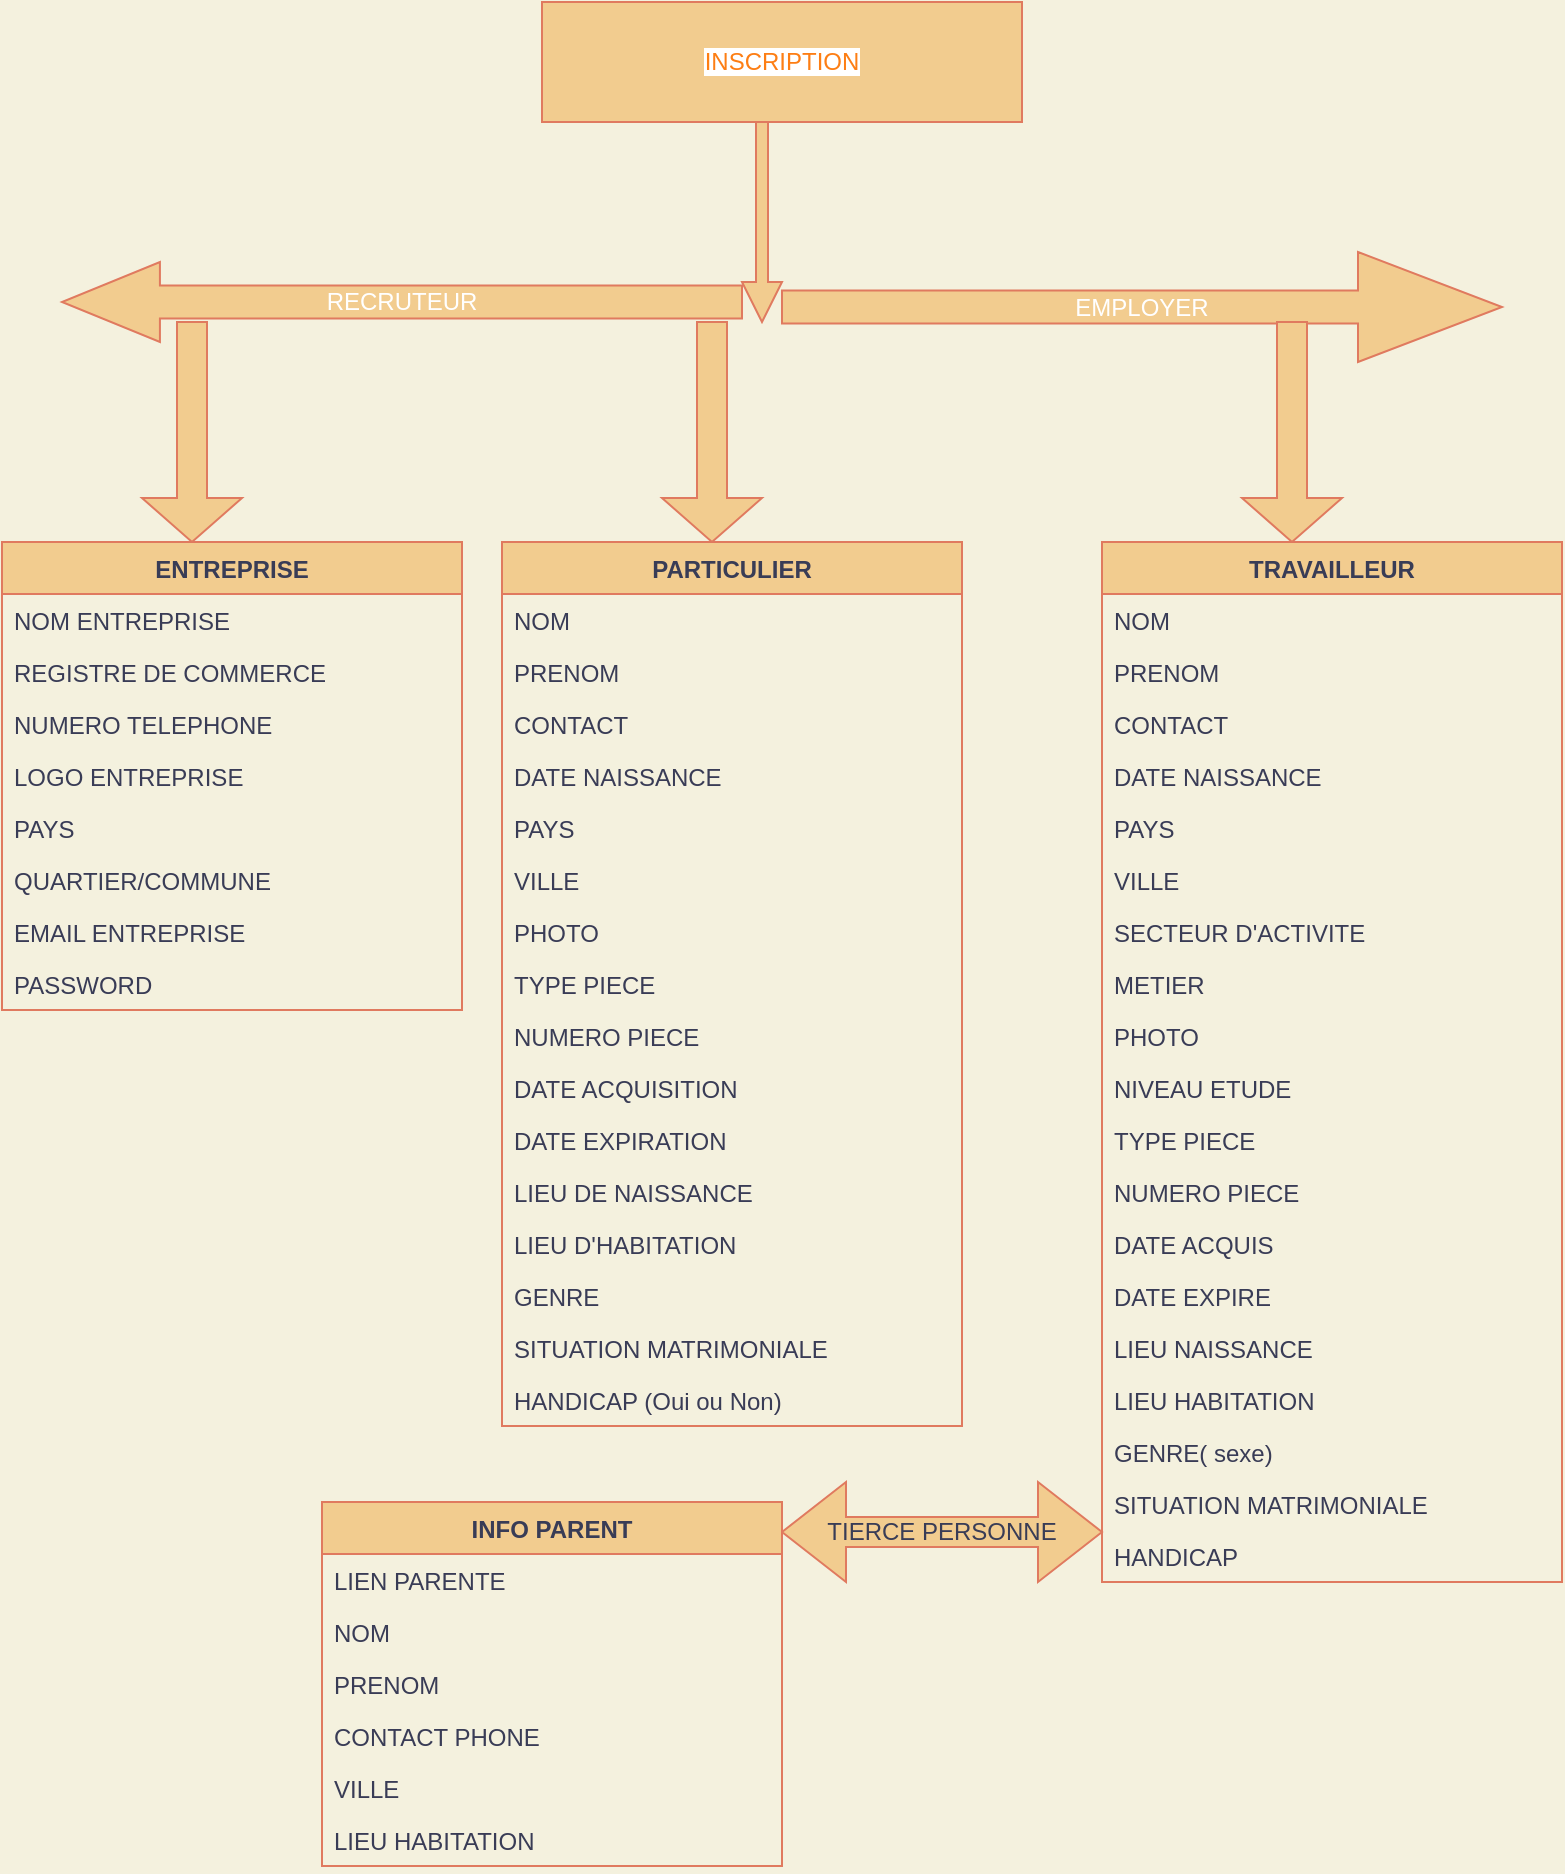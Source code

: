<mxfile version="15.4.0" type="github">
  <diagram id="VK9HpViJWBIS-n7L-eVx" name="Page-1">
    <mxGraphModel dx="1278" dy="546" grid="1" gridSize="10" guides="1" tooltips="1" connect="1" arrows="1" fold="1" page="1" pageScale="1" pageWidth="827" pageHeight="1169" background="#F4F1DE" math="0" shadow="0">
      <root>
        <mxCell id="0" />
        <mxCell id="1" parent="0" />
        <mxCell id="k6bKdK0Z1SNqEurg4iVA-3" value="&lt;span style=&quot;background-color: rgb(255 , 255 , 255)&quot;&gt;&lt;font color=&quot;#fd7e14&quot;&gt;INSCRIPTION&lt;/font&gt;&lt;/span&gt;" style="rounded=0;whiteSpace=wrap;html=1;fillColor=#F2CC8F;strokeColor=#E07A5F;fontColor=#393C56;" parent="1" vertex="1">
          <mxGeometry x="280" y="30" width="240" height="60" as="geometry" />
        </mxCell>
        <mxCell id="k6bKdK0Z1SNqEurg4iVA-5" value="" style="shape=singleArrow;direction=south;whiteSpace=wrap;html=1;fillColor=#F2CC8F;strokeColor=#E07A5F;fontColor=#393C56;" parent="1" vertex="1">
          <mxGeometry x="380" y="90" width="20" height="100" as="geometry" />
        </mxCell>
        <mxCell id="k6bKdK0Z1SNqEurg4iVA-6" value="&lt;font color=&quot;#ffffff&quot;&gt;RECRUTEUR&lt;/font&gt;" style="shape=singleArrow;direction=west;whiteSpace=wrap;html=1;arrowWidth=0.413;arrowSize=0.144;strokeColor=#E07A5F;fillColor=#F2CC8F;fontColor=#393C56;" parent="1" vertex="1">
          <mxGeometry x="40" y="160" width="340" height="40" as="geometry" />
        </mxCell>
        <mxCell id="k6bKdK0Z1SNqEurg4iVA-7" value="&lt;font color=&quot;#ffffff&quot;&gt;EMPLOYER&lt;/font&gt;" style="shape=singleArrow;whiteSpace=wrap;html=1;fillColor=#F2CC8F;strokeColor=#E07A5F;fontColor=#393C56;" parent="1" vertex="1">
          <mxGeometry x="400" y="155" width="360" height="55" as="geometry" />
        </mxCell>
        <mxCell id="k6bKdK0Z1SNqEurg4iVA-12" value="" style="shape=singleArrow;direction=south;whiteSpace=wrap;html=1;fillColor=#F2CC8F;strokeColor=#E07A5F;fontColor=#393C56;" parent="1" vertex="1">
          <mxGeometry x="80" y="190" width="50" height="110" as="geometry" />
        </mxCell>
        <mxCell id="k6bKdK0Z1SNqEurg4iVA-14" value="" style="shape=singleArrow;direction=south;whiteSpace=wrap;html=1;fillColor=#F2CC8F;strokeColor=#E07A5F;fontColor=#393C56;" parent="1" vertex="1">
          <mxGeometry x="340" y="190" width="50" height="110" as="geometry" />
        </mxCell>
        <mxCell id="k6bKdK0Z1SNqEurg4iVA-27" value="" style="shape=singleArrow;direction=south;whiteSpace=wrap;html=1;fillColor=#F2CC8F;strokeColor=#E07A5F;fontColor=#393C56;" parent="1" vertex="1">
          <mxGeometry x="630" y="190" width="50" height="110" as="geometry" />
        </mxCell>
        <mxCell id="k6bKdK0Z1SNqEurg4iVA-31" value="ENTREPRISE" style="swimlane;fontStyle=1;align=center;verticalAlign=top;childLayout=stackLayout;horizontal=1;startSize=26;horizontalStack=0;resizeParent=1;resizeParentMax=0;resizeLast=0;collapsible=1;marginBottom=0;strokeColor=#E07A5F;fillColor=#F2CC8F;fontColor=#393C56;" parent="1" vertex="1">
          <mxGeometry x="10" y="300" width="230" height="234" as="geometry" />
        </mxCell>
        <mxCell id="k6bKdK0Z1SNqEurg4iVA-32" value="NOM ENTREPRISE" style="text;strokeColor=none;fillColor=none;align=left;verticalAlign=top;spacingLeft=4;spacingRight=4;overflow=hidden;rotatable=0;points=[[0,0.5],[1,0.5]];portConstraint=eastwest;fontColor=#393C56;" parent="k6bKdK0Z1SNqEurg4iVA-31" vertex="1">
          <mxGeometry y="26" width="230" height="26" as="geometry" />
        </mxCell>
        <mxCell id="k6bKdK0Z1SNqEurg4iVA-34" value="REGISTRE DE COMMERCE" style="text;strokeColor=none;fillColor=none;align=left;verticalAlign=top;spacingLeft=4;spacingRight=4;overflow=hidden;rotatable=0;points=[[0,0.5],[1,0.5]];portConstraint=eastwest;fontColor=#393C56;" parent="k6bKdK0Z1SNqEurg4iVA-31" vertex="1">
          <mxGeometry y="52" width="230" height="26" as="geometry" />
        </mxCell>
        <mxCell id="qMEd5H37DqCKSyQGDksq-1" value="NUMERO TELEPHONE" style="text;strokeColor=none;fillColor=none;align=left;verticalAlign=top;spacingLeft=4;spacingRight=4;overflow=hidden;rotatable=0;points=[[0,0.5],[1,0.5]];portConstraint=eastwest;fontColor=#393C56;" parent="k6bKdK0Z1SNqEurg4iVA-31" vertex="1">
          <mxGeometry y="78" width="230" height="26" as="geometry" />
        </mxCell>
        <mxCell id="k6bKdK0Z1SNqEurg4iVA-35" value="LOGO ENTREPRISE" style="text;strokeColor=none;fillColor=none;align=left;verticalAlign=top;spacingLeft=4;spacingRight=4;overflow=hidden;rotatable=0;points=[[0,0.5],[1,0.5]];portConstraint=eastwest;fontColor=#393C56;" parent="k6bKdK0Z1SNqEurg4iVA-31" vertex="1">
          <mxGeometry y="104" width="230" height="26" as="geometry" />
        </mxCell>
        <mxCell id="qMEd5H37DqCKSyQGDksq-2" value="PAYS" style="text;strokeColor=none;fillColor=none;align=left;verticalAlign=top;spacingLeft=4;spacingRight=4;overflow=hidden;rotatable=0;points=[[0,0.5],[1,0.5]];portConstraint=eastwest;fontColor=#393C56;" parent="k6bKdK0Z1SNqEurg4iVA-31" vertex="1">
          <mxGeometry y="130" width="230" height="26" as="geometry" />
        </mxCell>
        <mxCell id="k6bKdK0Z1SNqEurg4iVA-36" value="QUARTIER/COMMUNE" style="text;strokeColor=none;fillColor=none;align=left;verticalAlign=top;spacingLeft=4;spacingRight=4;overflow=hidden;rotatable=0;points=[[0,0.5],[1,0.5]];portConstraint=eastwest;fontColor=#393C56;" parent="k6bKdK0Z1SNqEurg4iVA-31" vertex="1">
          <mxGeometry y="156" width="230" height="26" as="geometry" />
        </mxCell>
        <mxCell id="k6bKdK0Z1SNqEurg4iVA-37" value="EMAIL ENTREPRISE" style="text;strokeColor=none;fillColor=none;align=left;verticalAlign=top;spacingLeft=4;spacingRight=4;overflow=hidden;rotatable=0;points=[[0,0.5],[1,0.5]];portConstraint=eastwest;fontColor=#393C56;" parent="k6bKdK0Z1SNqEurg4iVA-31" vertex="1">
          <mxGeometry y="182" width="230" height="26" as="geometry" />
        </mxCell>
        <mxCell id="k6bKdK0Z1SNqEurg4iVA-38" value="PASSWORD" style="text;strokeColor=none;fillColor=none;align=left;verticalAlign=top;spacingLeft=4;spacingRight=4;overflow=hidden;rotatable=0;points=[[0,0.5],[1,0.5]];portConstraint=eastwest;fontColor=#393C56;" parent="k6bKdK0Z1SNqEurg4iVA-31" vertex="1">
          <mxGeometry y="208" width="230" height="26" as="geometry" />
        </mxCell>
        <mxCell id="k6bKdK0Z1SNqEurg4iVA-50" value="TRAVAILLEUR" style="swimlane;fontStyle=1;align=center;verticalAlign=top;childLayout=stackLayout;horizontal=1;startSize=26;horizontalStack=0;resizeParent=1;resizeParentMax=0;resizeLast=0;collapsible=1;marginBottom=0;strokeColor=#E07A5F;fillColor=#F2CC8F;fontColor=#393C56;" parent="1" vertex="1">
          <mxGeometry x="560" y="300" width="230" height="520" as="geometry" />
        </mxCell>
        <mxCell id="k6bKdK0Z1SNqEurg4iVA-51" value="NOM" style="text;strokeColor=none;fillColor=none;align=left;verticalAlign=top;spacingLeft=4;spacingRight=4;overflow=hidden;rotatable=0;points=[[0,0.5],[1,0.5]];portConstraint=eastwest;fontColor=#393C56;" parent="k6bKdK0Z1SNqEurg4iVA-50" vertex="1">
          <mxGeometry y="26" width="230" height="26" as="geometry" />
        </mxCell>
        <mxCell id="k6bKdK0Z1SNqEurg4iVA-52" value="PRENOM" style="text;strokeColor=none;fillColor=none;align=left;verticalAlign=top;spacingLeft=4;spacingRight=4;overflow=hidden;rotatable=0;points=[[0,0.5],[1,0.5]];portConstraint=eastwest;fontColor=#393C56;" parent="k6bKdK0Z1SNqEurg4iVA-50" vertex="1">
          <mxGeometry y="52" width="230" height="26" as="geometry" />
        </mxCell>
        <mxCell id="k6bKdK0Z1SNqEurg4iVA-53" value="CONTACT" style="text;strokeColor=none;fillColor=none;align=left;verticalAlign=top;spacingLeft=4;spacingRight=4;overflow=hidden;rotatable=0;points=[[0,0.5],[1,0.5]];portConstraint=eastwest;fontColor=#393C56;" parent="k6bKdK0Z1SNqEurg4iVA-50" vertex="1">
          <mxGeometry y="78" width="230" height="26" as="geometry" />
        </mxCell>
        <mxCell id="k6bKdK0Z1SNqEurg4iVA-54" value="DATE NAISSANCE" style="text;strokeColor=none;fillColor=none;align=left;verticalAlign=top;spacingLeft=4;spacingRight=4;overflow=hidden;rotatable=0;points=[[0,0.5],[1,0.5]];portConstraint=eastwest;fontColor=#393C56;" parent="k6bKdK0Z1SNqEurg4iVA-50" vertex="1">
          <mxGeometry y="104" width="230" height="26" as="geometry" />
        </mxCell>
        <mxCell id="k6bKdK0Z1SNqEurg4iVA-55" value="PAYS" style="text;strokeColor=none;fillColor=none;align=left;verticalAlign=top;spacingLeft=4;spacingRight=4;overflow=hidden;rotatable=0;points=[[0,0.5],[1,0.5]];portConstraint=eastwest;fontColor=#393C56;" parent="k6bKdK0Z1SNqEurg4iVA-50" vertex="1">
          <mxGeometry y="130" width="230" height="26" as="geometry" />
        </mxCell>
        <mxCell id="k6bKdK0Z1SNqEurg4iVA-56" value="VILLE" style="text;strokeColor=none;fillColor=none;align=left;verticalAlign=top;spacingLeft=4;spacingRight=4;overflow=hidden;rotatable=0;points=[[0,0.5],[1,0.5]];portConstraint=eastwest;fontColor=#393C56;" parent="k6bKdK0Z1SNqEurg4iVA-50" vertex="1">
          <mxGeometry y="156" width="230" height="26" as="geometry" />
        </mxCell>
        <mxCell id="k6bKdK0Z1SNqEurg4iVA-58" value="SECTEUR D&#39;ACTIVITE" style="text;strokeColor=none;fillColor=none;align=left;verticalAlign=top;spacingLeft=4;spacingRight=4;overflow=hidden;rotatable=0;points=[[0,0.5],[1,0.5]];portConstraint=eastwest;fontColor=#393C56;" parent="k6bKdK0Z1SNqEurg4iVA-50" vertex="1">
          <mxGeometry y="182" width="230" height="26" as="geometry" />
        </mxCell>
        <mxCell id="vWpWkUW49_7mQZkeD725-9" value="METIER" style="text;strokeColor=none;fillColor=none;align=left;verticalAlign=top;spacingLeft=4;spacingRight=4;overflow=hidden;rotatable=0;points=[[0,0.5],[1,0.5]];portConstraint=eastwest;fontColor=#393C56;" vertex="1" parent="k6bKdK0Z1SNqEurg4iVA-50">
          <mxGeometry y="208" width="230" height="26" as="geometry" />
        </mxCell>
        <mxCell id="k6bKdK0Z1SNqEurg4iVA-57" value="PHOTO" style="text;strokeColor=none;fillColor=none;align=left;verticalAlign=top;spacingLeft=4;spacingRight=4;overflow=hidden;rotatable=0;points=[[0,0.5],[1,0.5]];portConstraint=eastwest;fontColor=#393C56;" parent="k6bKdK0Z1SNqEurg4iVA-50" vertex="1">
          <mxGeometry y="234" width="230" height="26" as="geometry" />
        </mxCell>
        <mxCell id="vWpWkUW49_7mQZkeD725-10" value="NIVEAU ETUDE" style="text;strokeColor=none;fillColor=none;align=left;verticalAlign=top;spacingLeft=4;spacingRight=4;overflow=hidden;rotatable=0;points=[[0,0.5],[1,0.5]];portConstraint=eastwest;fontColor=#393C56;" vertex="1" parent="k6bKdK0Z1SNqEurg4iVA-50">
          <mxGeometry y="260" width="230" height="26" as="geometry" />
        </mxCell>
        <mxCell id="k6bKdK0Z1SNqEurg4iVA-59" value="TYPE PIECE " style="text;strokeColor=none;fillColor=none;align=left;verticalAlign=top;spacingLeft=4;spacingRight=4;overflow=hidden;rotatable=0;points=[[0,0.5],[1,0.5]];portConstraint=eastwest;fontColor=#393C56;" parent="k6bKdK0Z1SNqEurg4iVA-50" vertex="1">
          <mxGeometry y="286" width="230" height="26" as="geometry" />
        </mxCell>
        <mxCell id="k6bKdK0Z1SNqEurg4iVA-60" value="NUMERO PIECE" style="text;strokeColor=none;fillColor=none;align=left;verticalAlign=top;spacingLeft=4;spacingRight=4;overflow=hidden;rotatable=0;points=[[0,0.5],[1,0.5]];portConstraint=eastwest;fontColor=#393C56;" parent="k6bKdK0Z1SNqEurg4iVA-50" vertex="1">
          <mxGeometry y="312" width="230" height="26" as="geometry" />
        </mxCell>
        <mxCell id="k6bKdK0Z1SNqEurg4iVA-61" value="DATE ACQUIS" style="text;strokeColor=none;fillColor=none;align=left;verticalAlign=top;spacingLeft=4;spacingRight=4;overflow=hidden;rotatable=0;points=[[0,0.5],[1,0.5]];portConstraint=eastwest;fontColor=#393C56;" parent="k6bKdK0Z1SNqEurg4iVA-50" vertex="1">
          <mxGeometry y="338" width="230" height="26" as="geometry" />
        </mxCell>
        <mxCell id="k6bKdK0Z1SNqEurg4iVA-62" value="DATE EXPIRE" style="text;strokeColor=none;fillColor=none;align=left;verticalAlign=top;spacingLeft=4;spacingRight=4;overflow=hidden;rotatable=0;points=[[0,0.5],[1,0.5]];portConstraint=eastwest;fontColor=#393C56;" parent="k6bKdK0Z1SNqEurg4iVA-50" vertex="1">
          <mxGeometry y="364" width="230" height="26" as="geometry" />
        </mxCell>
        <mxCell id="k6bKdK0Z1SNqEurg4iVA-63" value="LIEU NAISSANCE" style="text;strokeColor=none;fillColor=none;align=left;verticalAlign=top;spacingLeft=4;spacingRight=4;overflow=hidden;rotatable=0;points=[[0,0.5],[1,0.5]];portConstraint=eastwest;fontColor=#393C56;" parent="k6bKdK0Z1SNqEurg4iVA-50" vertex="1">
          <mxGeometry y="390" width="230" height="26" as="geometry" />
        </mxCell>
        <mxCell id="k6bKdK0Z1SNqEurg4iVA-64" value="LIEU HABITATION" style="text;strokeColor=none;fillColor=none;align=left;verticalAlign=top;spacingLeft=4;spacingRight=4;overflow=hidden;rotatable=0;points=[[0,0.5],[1,0.5]];portConstraint=eastwest;fontColor=#393C56;" parent="k6bKdK0Z1SNqEurg4iVA-50" vertex="1">
          <mxGeometry y="416" width="230" height="26" as="geometry" />
        </mxCell>
        <mxCell id="k6bKdK0Z1SNqEurg4iVA-65" value="GENRE( sexe) " style="text;strokeColor=none;fillColor=none;align=left;verticalAlign=top;spacingLeft=4;spacingRight=4;overflow=hidden;rotatable=0;points=[[0,0.5],[1,0.5]];portConstraint=eastwest;fontColor=#393C56;" parent="k6bKdK0Z1SNqEurg4iVA-50" vertex="1">
          <mxGeometry y="442" width="230" height="26" as="geometry" />
        </mxCell>
        <mxCell id="k6bKdK0Z1SNqEurg4iVA-66" value="SITUATION MATRIMONIALE " style="text;strokeColor=none;fillColor=none;align=left;verticalAlign=top;spacingLeft=4;spacingRight=4;overflow=hidden;rotatable=0;points=[[0,0.5],[1,0.5]];portConstraint=eastwest;fontColor=#393C56;" parent="k6bKdK0Z1SNqEurg4iVA-50" vertex="1">
          <mxGeometry y="468" width="230" height="26" as="geometry" />
        </mxCell>
        <mxCell id="k6bKdK0Z1SNqEurg4iVA-67" value="HANDICAP " style="text;strokeColor=none;fillColor=none;align=left;verticalAlign=top;spacingLeft=4;spacingRight=4;overflow=hidden;rotatable=0;points=[[0,0.5],[1,0.5]];portConstraint=eastwest;fontColor=#393C56;" parent="k6bKdK0Z1SNqEurg4iVA-50" vertex="1">
          <mxGeometry y="494" width="230" height="26" as="geometry" />
        </mxCell>
        <mxCell id="k6bKdK0Z1SNqEurg4iVA-68" value="PARTICULIER" style="swimlane;fontStyle=1;align=center;verticalAlign=top;childLayout=stackLayout;horizontal=1;startSize=26;horizontalStack=0;resizeParent=1;resizeParentMax=0;resizeLast=0;collapsible=1;marginBottom=0;strokeColor=#E07A5F;fillColor=#F2CC8F;fontColor=#393C56;" parent="1" vertex="1">
          <mxGeometry x="260" y="300" width="230" height="442" as="geometry" />
        </mxCell>
        <mxCell id="k6bKdK0Z1SNqEurg4iVA-69" value="NOM" style="text;strokeColor=none;fillColor=none;align=left;verticalAlign=top;spacingLeft=4;spacingRight=4;overflow=hidden;rotatable=0;points=[[0,0.5],[1,0.5]];portConstraint=eastwest;fontColor=#393C56;" parent="k6bKdK0Z1SNqEurg4iVA-68" vertex="1">
          <mxGeometry y="26" width="230" height="26" as="geometry" />
        </mxCell>
        <mxCell id="k6bKdK0Z1SNqEurg4iVA-70" value="PRENOM" style="text;strokeColor=none;fillColor=none;align=left;verticalAlign=top;spacingLeft=4;spacingRight=4;overflow=hidden;rotatable=0;points=[[0,0.5],[1,0.5]];portConstraint=eastwest;fontColor=#393C56;" parent="k6bKdK0Z1SNqEurg4iVA-68" vertex="1">
          <mxGeometry y="52" width="230" height="26" as="geometry" />
        </mxCell>
        <mxCell id="k6bKdK0Z1SNqEurg4iVA-71" value="CONTACT" style="text;strokeColor=none;fillColor=none;align=left;verticalAlign=top;spacingLeft=4;spacingRight=4;overflow=hidden;rotatable=0;points=[[0,0.5],[1,0.5]];portConstraint=eastwest;fontColor=#393C56;" parent="k6bKdK0Z1SNqEurg4iVA-68" vertex="1">
          <mxGeometry y="78" width="230" height="26" as="geometry" />
        </mxCell>
        <mxCell id="k6bKdK0Z1SNqEurg4iVA-72" value="DATE NAISSANCE" style="text;strokeColor=none;fillColor=none;align=left;verticalAlign=top;spacingLeft=4;spacingRight=4;overflow=hidden;rotatable=0;points=[[0,0.5],[1,0.5]];portConstraint=eastwest;fontColor=#393C56;" parent="k6bKdK0Z1SNqEurg4iVA-68" vertex="1">
          <mxGeometry y="104" width="230" height="26" as="geometry" />
        </mxCell>
        <mxCell id="k6bKdK0Z1SNqEurg4iVA-73" value="PAYS" style="text;strokeColor=none;fillColor=none;align=left;verticalAlign=top;spacingLeft=4;spacingRight=4;overflow=hidden;rotatable=0;points=[[0,0.5],[1,0.5]];portConstraint=eastwest;fontColor=#393C56;" parent="k6bKdK0Z1SNqEurg4iVA-68" vertex="1">
          <mxGeometry y="130" width="230" height="26" as="geometry" />
        </mxCell>
        <mxCell id="k6bKdK0Z1SNqEurg4iVA-74" value="VILLE" style="text;strokeColor=none;fillColor=none;align=left;verticalAlign=top;spacingLeft=4;spacingRight=4;overflow=hidden;rotatable=0;points=[[0,0.5],[1,0.5]];portConstraint=eastwest;fontColor=#393C56;" parent="k6bKdK0Z1SNqEurg4iVA-68" vertex="1">
          <mxGeometry y="156" width="230" height="26" as="geometry" />
        </mxCell>
        <mxCell id="k6bKdK0Z1SNqEurg4iVA-75" value="PHOTO" style="text;strokeColor=none;fillColor=none;align=left;verticalAlign=top;spacingLeft=4;spacingRight=4;overflow=hidden;rotatable=0;points=[[0,0.5],[1,0.5]];portConstraint=eastwest;fontColor=#393C56;" parent="k6bKdK0Z1SNqEurg4iVA-68" vertex="1">
          <mxGeometry y="182" width="230" height="26" as="geometry" />
        </mxCell>
        <mxCell id="k6bKdK0Z1SNqEurg4iVA-76" value="TYPE PIECE" style="text;strokeColor=none;fillColor=none;align=left;verticalAlign=top;spacingLeft=4;spacingRight=4;overflow=hidden;rotatable=0;points=[[0,0.5],[1,0.5]];portConstraint=eastwest;fontColor=#393C56;" parent="k6bKdK0Z1SNqEurg4iVA-68" vertex="1">
          <mxGeometry y="208" width="230" height="26" as="geometry" />
        </mxCell>
        <mxCell id="vWpWkUW49_7mQZkeD725-1" value="NUMERO PIECE" style="text;strokeColor=none;fillColor=none;align=left;verticalAlign=top;spacingLeft=4;spacingRight=4;overflow=hidden;rotatable=0;points=[[0,0.5],[1,0.5]];portConstraint=eastwest;fontColor=#393C56;" vertex="1" parent="k6bKdK0Z1SNqEurg4iVA-68">
          <mxGeometry y="234" width="230" height="26" as="geometry" />
        </mxCell>
        <mxCell id="vWpWkUW49_7mQZkeD725-2" value="DATE ACQUISITION" style="text;strokeColor=none;fillColor=none;align=left;verticalAlign=top;spacingLeft=4;spacingRight=4;overflow=hidden;rotatable=0;points=[[0,0.5],[1,0.5]];portConstraint=eastwest;fontColor=#393C56;" vertex="1" parent="k6bKdK0Z1SNqEurg4iVA-68">
          <mxGeometry y="260" width="230" height="26" as="geometry" />
        </mxCell>
        <mxCell id="vWpWkUW49_7mQZkeD725-3" value="DATE EXPIRATION" style="text;strokeColor=none;fillColor=none;align=left;verticalAlign=top;spacingLeft=4;spacingRight=4;overflow=hidden;rotatable=0;points=[[0,0.5],[1,0.5]];portConstraint=eastwest;fontColor=#393C56;" vertex="1" parent="k6bKdK0Z1SNqEurg4iVA-68">
          <mxGeometry y="286" width="230" height="26" as="geometry" />
        </mxCell>
        <mxCell id="vWpWkUW49_7mQZkeD725-4" value="LIEU DE NAISSANCE" style="text;strokeColor=none;fillColor=none;align=left;verticalAlign=top;spacingLeft=4;spacingRight=4;overflow=hidden;rotatable=0;points=[[0,0.5],[1,0.5]];portConstraint=eastwest;fontColor=#393C56;" vertex="1" parent="k6bKdK0Z1SNqEurg4iVA-68">
          <mxGeometry y="312" width="230" height="26" as="geometry" />
        </mxCell>
        <mxCell id="vWpWkUW49_7mQZkeD725-5" value="LIEU D&#39;HABITATION" style="text;strokeColor=none;fillColor=none;align=left;verticalAlign=top;spacingLeft=4;spacingRight=4;overflow=hidden;rotatable=0;points=[[0,0.5],[1,0.5]];portConstraint=eastwest;fontColor=#393C56;" vertex="1" parent="k6bKdK0Z1SNqEurg4iVA-68">
          <mxGeometry y="338" width="230" height="26" as="geometry" />
        </mxCell>
        <mxCell id="vWpWkUW49_7mQZkeD725-6" value="GENRE" style="text;strokeColor=none;fillColor=none;align=left;verticalAlign=top;spacingLeft=4;spacingRight=4;overflow=hidden;rotatable=0;points=[[0,0.5],[1,0.5]];portConstraint=eastwest;fontColor=#393C56;" vertex="1" parent="k6bKdK0Z1SNqEurg4iVA-68">
          <mxGeometry y="364" width="230" height="26" as="geometry" />
        </mxCell>
        <mxCell id="vWpWkUW49_7mQZkeD725-7" value="SITUATION MATRIMONIALE" style="text;strokeColor=none;fillColor=none;align=left;verticalAlign=top;spacingLeft=4;spacingRight=4;overflow=hidden;rotatable=0;points=[[0,0.5],[1,0.5]];portConstraint=eastwest;fontColor=#393C56;" vertex="1" parent="k6bKdK0Z1SNqEurg4iVA-68">
          <mxGeometry y="390" width="230" height="26" as="geometry" />
        </mxCell>
        <mxCell id="vWpWkUW49_7mQZkeD725-8" value="HANDICAP (Oui ou Non)" style="text;strokeColor=none;fillColor=none;align=left;verticalAlign=top;spacingLeft=4;spacingRight=4;overflow=hidden;rotatable=0;points=[[0,0.5],[1,0.5]];portConstraint=eastwest;fontColor=#393C56;" vertex="1" parent="k6bKdK0Z1SNqEurg4iVA-68">
          <mxGeometry y="416" width="230" height="26" as="geometry" />
        </mxCell>
        <mxCell id="k6bKdK0Z1SNqEurg4iVA-81" value="TIERCE PERSONNE" style="shape=doubleArrow;whiteSpace=wrap;html=1;fontColor=#393C56;strokeColor=#E07A5F;fillColor=#F2CC8F;" parent="1" vertex="1">
          <mxGeometry x="400" y="770" width="160" height="50" as="geometry" />
        </mxCell>
        <mxCell id="k6bKdK0Z1SNqEurg4iVA-82" value="INFO PARENT" style="swimlane;fontStyle=1;align=center;verticalAlign=top;childLayout=stackLayout;horizontal=1;startSize=26;horizontalStack=0;resizeParent=1;resizeParentMax=0;resizeLast=0;collapsible=1;marginBottom=0;strokeColor=#E07A5F;fillColor=#F2CC8F;fontColor=#393C56;" parent="1" vertex="1">
          <mxGeometry x="170" y="780" width="230" height="182" as="geometry" />
        </mxCell>
        <mxCell id="k6bKdK0Z1SNqEurg4iVA-83" value="LIEN PARENTE" style="text;strokeColor=none;fillColor=none;align=left;verticalAlign=top;spacingLeft=4;spacingRight=4;overflow=hidden;rotatable=0;points=[[0,0.5],[1,0.5]];portConstraint=eastwest;fontColor=#393C56;" parent="k6bKdK0Z1SNqEurg4iVA-82" vertex="1">
          <mxGeometry y="26" width="230" height="26" as="geometry" />
        </mxCell>
        <mxCell id="k6bKdK0Z1SNqEurg4iVA-84" value="NOM" style="text;strokeColor=none;fillColor=none;align=left;verticalAlign=top;spacingLeft=4;spacingRight=4;overflow=hidden;rotatable=0;points=[[0,0.5],[1,0.5]];portConstraint=eastwest;fontColor=#393C56;" parent="k6bKdK0Z1SNqEurg4iVA-82" vertex="1">
          <mxGeometry y="52" width="230" height="26" as="geometry" />
        </mxCell>
        <mxCell id="k6bKdK0Z1SNqEurg4iVA-85" value="PRENOM" style="text;strokeColor=none;fillColor=none;align=left;verticalAlign=top;spacingLeft=4;spacingRight=4;overflow=hidden;rotatable=0;points=[[0,0.5],[1,0.5]];portConstraint=eastwest;fontColor=#393C56;" parent="k6bKdK0Z1SNqEurg4iVA-82" vertex="1">
          <mxGeometry y="78" width="230" height="26" as="geometry" />
        </mxCell>
        <mxCell id="k6bKdK0Z1SNqEurg4iVA-86" value="CONTACT PHONE" style="text;strokeColor=none;fillColor=none;align=left;verticalAlign=top;spacingLeft=4;spacingRight=4;overflow=hidden;rotatable=0;points=[[0,0.5],[1,0.5]];portConstraint=eastwest;fontColor=#393C56;" parent="k6bKdK0Z1SNqEurg4iVA-82" vertex="1">
          <mxGeometry y="104" width="230" height="26" as="geometry" />
        </mxCell>
        <mxCell id="k6bKdK0Z1SNqEurg4iVA-88" value="VILLE" style="text;strokeColor=none;fillColor=none;align=left;verticalAlign=top;spacingLeft=4;spacingRight=4;overflow=hidden;rotatable=0;points=[[0,0.5],[1,0.5]];portConstraint=eastwest;fontColor=#393C56;" parent="k6bKdK0Z1SNqEurg4iVA-82" vertex="1">
          <mxGeometry y="130" width="230" height="26" as="geometry" />
        </mxCell>
        <mxCell id="k6bKdK0Z1SNqEurg4iVA-89" value="LIEU HABITATION" style="text;strokeColor=none;fillColor=none;align=left;verticalAlign=top;spacingLeft=4;spacingRight=4;overflow=hidden;rotatable=0;points=[[0,0.5],[1,0.5]];portConstraint=eastwest;fontColor=#393C56;" parent="k6bKdK0Z1SNqEurg4iVA-82" vertex="1">
          <mxGeometry y="156" width="230" height="26" as="geometry" />
        </mxCell>
      </root>
    </mxGraphModel>
  </diagram>
</mxfile>
